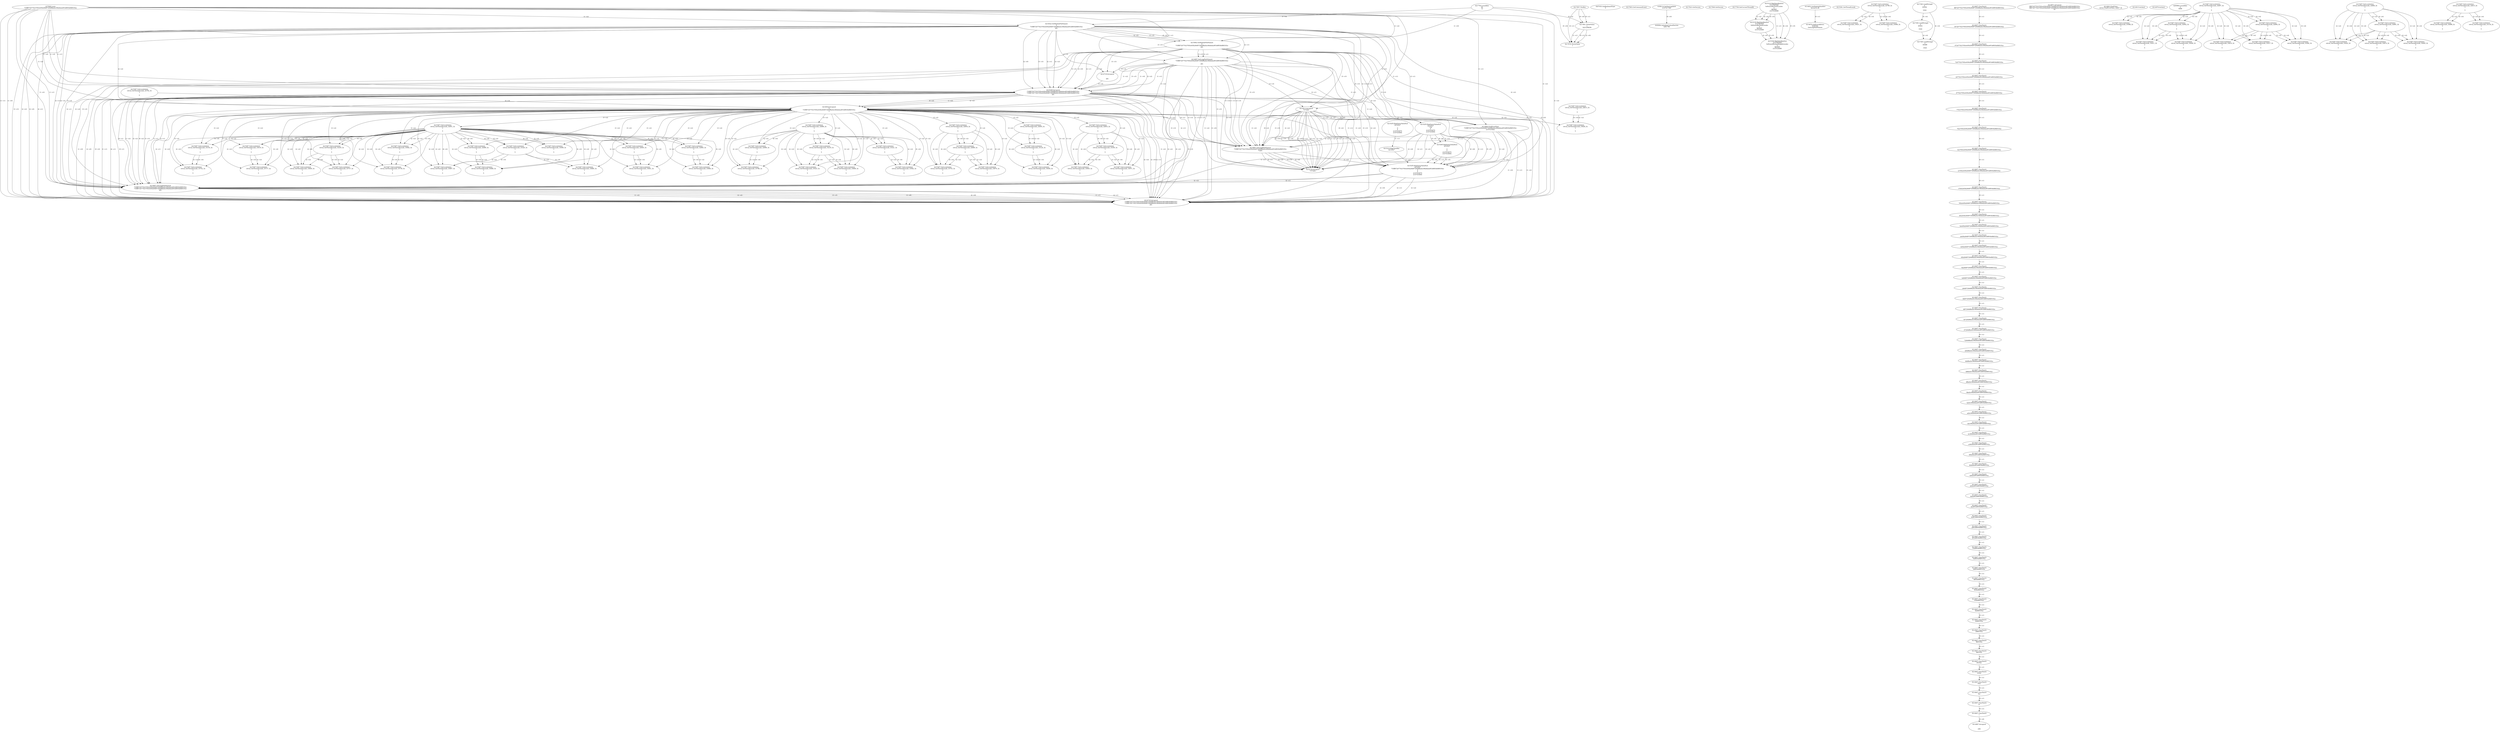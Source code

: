 // Global SCDG with merge call
digraph {
	0 [label="4275692.main
735ff072077023765e445b284f072946ffad2e36fa8aba9f1b8f93fef885352c"]
	1 [label="4217857.TlsAlloc
"]
	2 [label="4217763.LocalAlloc
64
12"]
	3 [label="4217841.TlsSetValue
1
3221258256"]
	1 -> 3 [label="(0-->1)"]
	2 -> 3 [label="(0-->2)"]
	1 -> 3 [label="(0-->0)"]
	4 [label="4217878.TlsGetValue
1"]
	1 -> 4 [label="(0-->1)"]
	3 -> 4 [label="(1-->1)"]
	3 -> 4 [label="(0-->1)"]
	2 -> 4 [label="(0-->0)"]
	3 -> 4 [label="(2-->0)"]
	5 [label="4207453.GetKeyboardType
0"]
	6 [label="4217603.GetCommandLineA
"]
	7 [label="4199114.GetStartupInfoA
2147417380"]
	8 [label="4217623.GetVersion
"]
	9 [label="4217640.GetVersion
"]
	10 [label="4217700.GetCurrentThreadId
"]
	11 [label="4214522.GetModuleFileNameA
0
735ff072077023765e445b284f072946ffad2e36fa8aba9f1b8f93fef885352c
261"]
	0 -> 11 [label="(1-->2)"]
	2 -> 11 [label="(1-->0)"]
	12 [label="4215092.GetModuleFileNameA
0
735ff072077023765e445b284f072946ffad2e36fa8aba9f1b8f93fef885352c
261"]
	0 -> 12 [label="(1-->2)"]
	11 -> 12 [label="(2-->2)"]
	11 -> 12 [label="(3-->3)"]
	2 -> 12 [label="(1-->0)"]
	11 -> 12 [label="(0-->0)"]
	13 [label="4215122.RegOpenKeyExA
2147483649
Software\Borland\Locales
0
983065
2147416080"]
	14 [label="4214653.GetModuleHandleA
kernel32.dll"]
	15 [label="4214670.GetProcAddress
6295592
GetLongPathNameA"]
	14 -> 15 [label="(0-->1)"]
	16 [label="4214697.GetLongPathNameA
735ff072077023765e445b284f072946ffad2e36fa8aba9f1b8f93fef885352c

261"]
	0 -> 16 [label="(1-->1)"]
	11 -> 16 [label="(2-->1)"]
	12 -> 16 [label="(2-->1)"]
	11 -> 16 [label="(3-->3)"]
	12 -> 16 [label="(3-->3)"]
	17 [label="4214718.lstrcpynA


261"]
	11 -> 17 [label="(3-->3)"]
	12 -> 17 [label="(3-->3)"]
	16 -> 17 [label="(3-->3)"]
	18 [label="4215255.RegQueryValueExA
4214527

0
0
2147416070
2147416064"]
	19 [label="4215319.RegCloseKey
4214527"]
	18 -> 19 [label="(1-->1)"]
	20 [label="4215348.lstrcpynA
735ff072077023765e445b284f072946ffad2e36fa8aba9f1b8f93fef885352c
735ff072077023765e445b284f072946ffad2e36fa8aba9f1b8f93fef885352c
261"]
	0 -> 20 [label="(1-->1)"]
	11 -> 20 [label="(2-->1)"]
	12 -> 20 [label="(2-->1)"]
	16 -> 20 [label="(1-->1)"]
	0 -> 20 [label="(1-->2)"]
	11 -> 20 [label="(2-->2)"]
	12 -> 20 [label="(2-->2)"]
	16 -> 20 [label="(1-->2)"]
	11 -> 20 [label="(3-->3)"]
	12 -> 20 [label="(3-->3)"]
	16 -> 20 [label="(3-->3)"]
	17 -> 20 [label="(3-->3)"]
	0 -> 20 [label="(1-->0)"]
	11 -> 20 [label="(2-->0)"]
	12 -> 20 [label="(2-->0)"]
	16 -> 20 [label="(1-->0)"]
	21 [label="4215361.GetThreadLocale
"]
	22 [label="4215367.GetLocaleInfoA
retval_GetThreadLocale_32789_32
3

5"]
	23 [label="4217261.LoadStringA
0
65502

1024"]
	24 [label="4215152.RegOpenKeyExA
2147483650
Software\Borland\Locales
0
983065
2147416080"]
	13 -> 24 [label="(2-->2)"]
	13 -> 24 [label="(4-->4)"]
	13 -> 24 [label="(5-->5)"]
	25 [label="4215182.RegOpenKeyExA
2147483649
Software\Borland\Delphi\Locales
0
983065
2147416080"]
	13 -> 25 [label="(1-->1)"]
	13 -> 25 [label="(4-->4)"]
	24 -> 25 [label="(4-->4)"]
	13 -> 25 [label="(5-->5)"]
	24 -> 25 [label="(5-->5)"]
	26 [label="4215367.GetLocaleInfoA
retval_GetThreadLocale_32792_32
3

5"]
	27 [label="4214818.lstrcpynA
73
735ff072077023765e445b284f072946ffad2e36fa8aba9f1b8f93fef885352c
3"]
	0 -> 27 [label="(1-->2)"]
	11 -> 27 [label="(2-->2)"]
	12 -> 27 [label="(2-->2)"]
	16 -> 27 [label="(1-->2)"]
	20 -> 27 [label="(1-->2)"]
	20 -> 27 [label="(2-->2)"]
	20 -> 27 [label="(0-->2)"]
	26 -> 27 [label="(2-->3)"]
	28 [label="4214607.CharNextA
ff072077023765e445b284f072946ffad2e36fa8aba9f1b8f93fef885352c"]
	29 [label="4214607.CharNextA
f072077023765e445b284f072946ffad2e36fa8aba9f1b8f93fef885352c"]
	28 -> 29 [label="(0-->1)"]
	30 [label="4214607.CharNextA
072077023765e445b284f072946ffad2e36fa8aba9f1b8f93fef885352c"]
	29 -> 30 [label="(0-->1)"]
	31 [label="4214607.CharNextA
72077023765e445b284f072946ffad2e36fa8aba9f1b8f93fef885352c"]
	30 -> 31 [label="(0-->1)"]
	32 [label="4214607.CharNextA
2077023765e445b284f072946ffad2e36fa8aba9f1b8f93fef885352c"]
	31 -> 32 [label="(0-->1)"]
	33 [label="4214607.CharNextA
077023765e445b284f072946ffad2e36fa8aba9f1b8f93fef885352c"]
	32 -> 33 [label="(0-->1)"]
	34 [label="4214607.CharNextA
77023765e445b284f072946ffad2e36fa8aba9f1b8f93fef885352c"]
	33 -> 34 [label="(0-->1)"]
	35 [label="4214607.CharNextA
7023765e445b284f072946ffad2e36fa8aba9f1b8f93fef885352c"]
	34 -> 35 [label="(0-->1)"]
	36 [label="4214607.CharNextA
023765e445b284f072946ffad2e36fa8aba9f1b8f93fef885352c"]
	35 -> 36 [label="(0-->1)"]
	37 [label="4214607.CharNextA
23765e445b284f072946ffad2e36fa8aba9f1b8f93fef885352c"]
	36 -> 37 [label="(0-->1)"]
	38 [label="4214607.CharNextA
3765e445b284f072946ffad2e36fa8aba9f1b8f93fef885352c"]
	37 -> 38 [label="(0-->1)"]
	39 [label="4214607.CharNextA
765e445b284f072946ffad2e36fa8aba9f1b8f93fef885352c"]
	38 -> 39 [label="(0-->1)"]
	40 [label="4214607.CharNextA
65e445b284f072946ffad2e36fa8aba9f1b8f93fef885352c"]
	39 -> 40 [label="(0-->1)"]
	41 [label="4214607.CharNextA
5e445b284f072946ffad2e36fa8aba9f1b8f93fef885352c"]
	40 -> 41 [label="(0-->1)"]
	42 [label="4214607.CharNextA
e445b284f072946ffad2e36fa8aba9f1b8f93fef885352c"]
	41 -> 42 [label="(0-->1)"]
	43 [label="4214607.CharNextA
445b284f072946ffad2e36fa8aba9f1b8f93fef885352c"]
	42 -> 43 [label="(0-->1)"]
	44 [label="4214607.CharNextA
45b284f072946ffad2e36fa8aba9f1b8f93fef885352c"]
	43 -> 44 [label="(0-->1)"]
	45 [label="4214607.CharNextA
5b284f072946ffad2e36fa8aba9f1b8f93fef885352c"]
	44 -> 45 [label="(0-->1)"]
	46 [label="4214607.CharNextA
b284f072946ffad2e36fa8aba9f1b8f93fef885352c"]
	45 -> 46 [label="(0-->1)"]
	47 [label="4214607.CharNextA
284f072946ffad2e36fa8aba9f1b8f93fef885352c"]
	46 -> 47 [label="(0-->1)"]
	48 [label="4214607.CharNextA
84f072946ffad2e36fa8aba9f1b8f93fef885352c"]
	47 -> 48 [label="(0-->1)"]
	49 [label="4214607.CharNextA
4f072946ffad2e36fa8aba9f1b8f93fef885352c"]
	48 -> 49 [label="(0-->1)"]
	50 [label="4214607.CharNextA
f072946ffad2e36fa8aba9f1b8f93fef885352c"]
	49 -> 50 [label="(0-->1)"]
	51 [label="4214607.CharNextA
072946ffad2e36fa8aba9f1b8f93fef885352c"]
	50 -> 51 [label="(0-->1)"]
	52 [label="4214607.CharNextA
72946ffad2e36fa8aba9f1b8f93fef885352c"]
	51 -> 52 [label="(0-->1)"]
	53 [label="4214607.CharNextA
2946ffad2e36fa8aba9f1b8f93fef885352c"]
	52 -> 53 [label="(0-->1)"]
	54 [label="4214607.CharNextA
946ffad2e36fa8aba9f1b8f93fef885352c"]
	53 -> 54 [label="(0-->1)"]
	55 [label="4214607.CharNextA
46ffad2e36fa8aba9f1b8f93fef885352c"]
	54 -> 55 [label="(0-->1)"]
	56 [label="4214607.CharNextA
6ffad2e36fa8aba9f1b8f93fef885352c"]
	55 -> 56 [label="(0-->1)"]
	57 [label="4214607.CharNextA
ffad2e36fa8aba9f1b8f93fef885352c"]
	56 -> 57 [label="(0-->1)"]
	58 [label="4214607.CharNextA
fad2e36fa8aba9f1b8f93fef885352c"]
	57 -> 58 [label="(0-->1)"]
	59 [label="4214607.CharNextA
ad2e36fa8aba9f1b8f93fef885352c"]
	58 -> 59 [label="(0-->1)"]
	60 [label="4214607.CharNextA
d2e36fa8aba9f1b8f93fef885352c"]
	59 -> 60 [label="(0-->1)"]
	61 [label="4214607.CharNextA
2e36fa8aba9f1b8f93fef885352c"]
	60 -> 61 [label="(0-->1)"]
	62 [label="4214607.CharNextA
e36fa8aba9f1b8f93fef885352c"]
	61 -> 62 [label="(0-->1)"]
	63 [label="4214607.CharNextA
36fa8aba9f1b8f93fef885352c"]
	62 -> 63 [label="(0-->1)"]
	64 [label="4214607.CharNextA
6fa8aba9f1b8f93fef885352c"]
	63 -> 64 [label="(0-->1)"]
	65 [label="4214607.CharNextA
fa8aba9f1b8f93fef885352c"]
	64 -> 65 [label="(0-->1)"]
	66 [label="4214607.CharNextA
a8aba9f1b8f93fef885352c"]
	65 -> 66 [label="(0-->1)"]
	67 [label="4214607.CharNextA
8aba9f1b8f93fef885352c"]
	66 -> 67 [label="(0-->1)"]
	68 [label="4214607.CharNextA
aba9f1b8f93fef885352c"]
	67 -> 68 [label="(0-->1)"]
	69 [label="4214607.CharNextA
ba9f1b8f93fef885352c"]
	68 -> 69 [label="(0-->1)"]
	70 [label="4214607.CharNextA
a9f1b8f93fef885352c"]
	69 -> 70 [label="(0-->1)"]
	71 [label="4214607.CharNextA
9f1b8f93fef885352c"]
	70 -> 71 [label="(0-->1)"]
	72 [label="4214607.CharNextA
f1b8f93fef885352c"]
	71 -> 72 [label="(0-->1)"]
	73 [label="4214607.CharNextA
1b8f93fef885352c"]
	72 -> 73 [label="(0-->1)"]
	74 [label="4214607.CharNextA
b8f93fef885352c"]
	73 -> 74 [label="(0-->1)"]
	75 [label="4214607.CharNextA
8f93fef885352c"]
	74 -> 75 [label="(0-->1)"]
	76 [label="4214607.CharNextA
f93fef885352c"]
	75 -> 76 [label="(0-->1)"]
	77 [label="4214607.CharNextA
93fef885352c"]
	76 -> 77 [label="(0-->1)"]
	78 [label="4214607.CharNextA
3fef885352c"]
	77 -> 78 [label="(0-->1)"]
	79 [label="4214607.CharNextA
fef885352c"]
	78 -> 79 [label="(0-->1)"]
	80 [label="4214607.CharNextA
ef885352c"]
	79 -> 80 [label="(0-->1)"]
	81 [label="4214607.CharNextA
f885352c"]
	80 -> 81 [label="(0-->1)"]
	82 [label="4214607.CharNextA
885352c"]
	81 -> 82 [label="(0-->1)"]
	83 [label="4214607.CharNextA
85352c"]
	82 -> 83 [label="(0-->1)"]
	84 [label="4214607.CharNextA
5352c"]
	83 -> 84 [label="(0-->1)"]
	85 [label="4214607.CharNextA
352c"]
	84 -> 85 [label="(0-->1)"]
	86 [label="4214607.CharNextA
52c"]
	85 -> 86 [label="(0-->1)"]
	87 [label="4214607.CharNextA
2c"]
	86 -> 87 [label="(0-->1)"]
	88 [label="4214607.CharNextA
c"]
	87 -> 88 [label="(0-->1)"]
	89 [label="4214871.lstrcpynA
5ff072077023765e445b284f072946ffad2e36fa8aba9f1b8f93fef885352c
5ff072077023765e445b284f072946ffad2e36fa8aba9f1b8f93fef885352c
63"]
	90 [label="4214890.FindFirstFileA
735ff072077023765e445b284f072946ffad2e36fa8aba9f1b8f93fef885352c
2147415442"]
	0 -> 90 [label="(1-->1)"]
	11 -> 90 [label="(2-->1)"]
	12 -> 90 [label="(2-->1)"]
	16 -> 90 [label="(1-->1)"]
	27 -> 90 [label="(2-->1)"]
	91 [label="4214903.FindClose
retval_FindFirstFileA_32827_32"]
	92 [label="4214915.lstrlenA
"]
	93 [label="4214967.lstrcpynA


258"]
	88 -> 93 [label="(0-->0)"]
	94 [label="4214979.lstrlenA
"]
	95 [label="4215013.lstrcpynA
73\
73\
261"]
	11 -> 95 [label="(3-->3)"]
	12 -> 95 [label="(3-->3)"]
	16 -> 95 [label="(3-->3)"]
	96 [label="4215255.RegQueryValueExA
4214527
73\
0
0
2147416070
2147416064"]
	95 -> 96 [label="(1-->2)"]
	95 -> 96 [label="(2-->2)"]
	95 -> 96 [label="(0-->2)"]
	97 [label="4215285.RegQueryValueExA
4214527

0
0
2147416070
2147416064"]
	96 -> 97 [label="(1-->1)"]
	96 -> 97 [label="(5-->5)"]
	96 -> 97 [label="(6-->6)"]
	98 [label="4215367.GetLocaleInfoA
retval_GetThreadLocale_32851_32
3

5"]
	27 -> 98 [label="(3-->2)"]
	99 [label="4215367.GetLocaleInfoA
retval_GetThreadLocale_32965_32
3

5"]
	27 -> 99 [label="(3-->2)"]
	98 -> 99 [label="(2-->2)"]
	98 -> 99 [label="(4-->4)"]
	100 [label="4217261.LoadStringA
0
65501

1024"]
	23 -> 100 [label="(4-->4)"]
	101 [label="4215367.GetLocaleInfoA
retval_GetThreadLocale_33666_32
3

5"]
	27 -> 101 [label="(3-->2)"]
	98 -> 101 [label="(2-->2)"]
	99 -> 101 [label="(2-->2)"]
	98 -> 101 [label="(4-->4)"]
	99 -> 101 [label="(4-->4)"]
	102 [label="4217261.LoadStringA
0
65499

1024"]
	23 -> 102 [label="(4-->4)"]
	100 -> 102 [label="(4-->4)"]
	103 [label="4200902.InitializeCriticalSection
4281796"]
	7 -> 103 [label="(0-->0)"]
	104 [label="4200963.LocalAlloc
0
4088"]
	105 [label="4215367.GetLocaleInfoA
retval_GetThreadLocale_32807_32
3

5"]
	106 [label="4215367.GetLocaleInfoA
retval_GetThreadLocale_33588_32
3

5"]
	105 -> 106 [label="(2-->2)"]
	105 -> 106 [label="(4-->4)"]
	107 [label="4215367.GetLocaleInfoA
retval_GetThreadLocale_33621_32
3

5"]
	22 -> 107 [label="(2-->2)"]
	22 -> 107 [label="(4-->4)"]
	108 [label="4214697.GetLongPathNameA
735ff072077023765e445b284f072946ffad2e36fa8aba9f1b8f93fef885352c
73\
261"]
	0 -> 108 [label="(1-->1)"]
	11 -> 108 [label="(2-->1)"]
	12 -> 108 [label="(2-->1)"]
	16 -> 108 [label="(1-->1)"]
	20 -> 108 [label="(1-->1)"]
	20 -> 108 [label="(2-->1)"]
	20 -> 108 [label="(0-->1)"]
	27 -> 108 [label="(2-->1)"]
	90 -> 108 [label="(1-->1)"]
	95 -> 108 [label="(1-->2)"]
	95 -> 108 [label="(2-->2)"]
	95 -> 108 [label="(0-->2)"]
	96 -> 108 [label="(2-->2)"]
	11 -> 108 [label="(3-->3)"]
	12 -> 108 [label="(3-->3)"]
	16 -> 108 [label="(3-->3)"]
	20 -> 108 [label="(3-->3)"]
	95 -> 108 [label="(3-->3)"]
	109 [label="4214718.lstrcpynA
73\
73\
261"]
	95 -> 109 [label="(1-->1)"]
	95 -> 109 [label="(2-->1)"]
	95 -> 109 [label="(0-->1)"]
	96 -> 109 [label="(2-->1)"]
	108 -> 109 [label="(2-->1)"]
	95 -> 109 [label="(1-->2)"]
	95 -> 109 [label="(2-->2)"]
	95 -> 109 [label="(0-->2)"]
	96 -> 109 [label="(2-->2)"]
	108 -> 109 [label="(2-->2)"]
	11 -> 109 [label="(3-->3)"]
	12 -> 109 [label="(3-->3)"]
	16 -> 109 [label="(3-->3)"]
	20 -> 109 [label="(3-->3)"]
	95 -> 109 [label="(3-->3)"]
	108 -> 109 [label="(3-->3)"]
	95 -> 109 [label="(1-->0)"]
	95 -> 109 [label="(2-->0)"]
	95 -> 109 [label="(0-->0)"]
	96 -> 109 [label="(2-->0)"]
	108 -> 109 [label="(2-->0)"]
	110 [label="4215367.GetLocaleInfoA
retval_GetThreadLocale_33099_32
3

5"]
	27 -> 110 [label="(3-->2)"]
	98 -> 110 [label="(2-->2)"]
	98 -> 110 [label="(4-->4)"]
	111 [label="4215367.GetLocaleInfoA
retval_GetThreadLocale_32808_32
3

5"]
	112 [label="4215367.GetLocaleInfoA
retval_GetThreadLocale_32881_32
3

5"]
	111 -> 112 [label="(2-->2)"]
	111 -> 112 [label="(4-->4)"]
	113 [label="4215367.GetLocaleInfoA
retval_GetThreadLocale_33422_32
3

5"]
	111 -> 113 [label="(2-->2)"]
	112 -> 113 [label="(2-->2)"]
	111 -> 113 [label="(4-->4)"]
	112 -> 113 [label="(4-->4)"]
	114 [label="4215367.GetLocaleInfoA
retval_GetThreadLocale_32902_32
3

5"]
	105 -> 114 [label="(2-->2)"]
	105 -> 114 [label="(4-->4)"]
	115 [label="4215367.GetLocaleInfoA
retval_GetThreadLocale_33411_32
3

5"]
	105 -> 115 [label="(2-->2)"]
	114 -> 115 [label="(2-->2)"]
	105 -> 115 [label="(4-->4)"]
	114 -> 115 [label="(4-->4)"]
	116 [label="4215367.GetLocaleInfoA
retval_GetThreadLocale_32989_32
3

5"]
	27 -> 116 [label="(3-->2)"]
	98 -> 116 [label="(2-->2)"]
	98 -> 116 [label="(4-->4)"]
	117 [label="4215367.GetLocaleInfoA
retval_GetThreadLocale_32866_32
3

5"]
	27 -> 117 [label="(3-->2)"]
	118 [label="4215367.GetLocaleInfoA
retval_GetThreadLocale_33219_32
3

5"]
	27 -> 118 [label="(3-->2)"]
	117 -> 118 [label="(2-->2)"]
	117 -> 118 [label="(4-->4)"]
	119 [label="4215367.GetLocaleInfoA
retval_GetThreadLocale_33523_32
3

5"]
	27 -> 119 [label="(3-->2)"]
	117 -> 119 [label="(2-->2)"]
	118 -> 119 [label="(2-->2)"]
	117 -> 119 [label="(4-->4)"]
	118 -> 119 [label="(4-->4)"]
	120 [label="4215255.RegQueryValueExA
4214527
735ff072077023765e445b284f072946ffad2e36fa8aba9f1b8f93fef885352c
0
0
2147416070
2147416064"]
	19 -> 120 [label="(1-->1)"]
	96 -> 120 [label="(1-->1)"]
	97 -> 120 [label="(1-->1)"]
	0 -> 120 [label="(1-->2)"]
	11 -> 120 [label="(2-->2)"]
	12 -> 120 [label="(2-->2)"]
	16 -> 120 [label="(1-->2)"]
	20 -> 120 [label="(1-->2)"]
	20 -> 120 [label="(2-->2)"]
	20 -> 120 [label="(0-->2)"]
	27 -> 120 [label="(2-->2)"]
	90 -> 120 [label="(1-->2)"]
	108 -> 120 [label="(1-->2)"]
	96 -> 120 [label="(5-->5)"]
	97 -> 120 [label="(5-->5)"]
	96 -> 120 [label="(6-->6)"]
	97 -> 120 [label="(6-->6)"]
	121 [label="4215367.GetLocaleInfoA
retval_GetThreadLocale_33321_32
3

5"]
	27 -> 121 [label="(3-->2)"]
	117 -> 121 [label="(2-->2)"]
	117 -> 121 [label="(4-->4)"]
	122 [label="4215367.GetLocaleInfoA
retval_GetThreadLocale_32815_32
3

5"]
	123 [label="4215367.GetLocaleInfoA
retval_GetThreadLocale_32888_32
3

5"]
	122 -> 123 [label="(2-->2)"]
	122 -> 123 [label="(4-->4)"]
	124 [label="4215367.GetLocaleInfoA
retval_GetThreadLocale_33562_32
3

5"]
	27 -> 124 [label="(3-->2)"]
	117 -> 124 [label="(2-->2)"]
	121 -> 124 [label="(2-->2)"]
	117 -> 124 [label="(4-->4)"]
	121 -> 124 [label="(4-->4)"]
	125 [label="4215367.GetLocaleInfoA
retval_GetThreadLocale_32894_32
3

5"]
	105 -> 125 [label="(2-->2)"]
	105 -> 125 [label="(4-->4)"]
	126 [label="4215367.GetLocaleInfoA
retval_GetThreadLocale_33614_32
3

5"]
	105 -> 126 [label="(2-->2)"]
	125 -> 126 [label="(2-->2)"]
	105 -> 126 [label="(4-->4)"]
	125 -> 126 [label="(4-->4)"]
	127 [label="4215367.GetLocaleInfoA
retval_GetThreadLocale_33606_32
3

5"]
	27 -> 127 [label="(3-->2)"]
	117 -> 127 [label="(2-->2)"]
	118 -> 127 [label="(2-->2)"]
	117 -> 127 [label="(4-->4)"]
	118 -> 127 [label="(4-->4)"]
	128 [label="4215367.GetLocaleInfoA
retval_GetThreadLocale_33645_32
3

5"]
	111 -> 128 [label="(2-->2)"]
	112 -> 128 [label="(2-->2)"]
	111 -> 128 [label="(4-->4)"]
	112 -> 128 [label="(4-->4)"]
	129 [label="4215367.GetLocaleInfoA
retval_GetThreadLocale_33668_32
3

5"]
	27 -> 129 [label="(3-->2)"]
	98 -> 129 [label="(2-->2)"]
	116 -> 129 [label="(2-->2)"]
	98 -> 129 [label="(4-->4)"]
	116 -> 129 [label="(4-->4)"]
	130 [label="4215367.GetLocaleInfoA
retval_GetThreadLocale_33517_32
3

5"]
	105 -> 130 [label="(2-->2)"]
	125 -> 130 [label="(2-->2)"]
	105 -> 130 [label="(4-->4)"]
	125 -> 130 [label="(4-->4)"]
	131 [label="4215367.GetLocaleInfoA
retval_GetThreadLocale_33066_32
3

5"]
	22 -> 131 [label="(2-->2)"]
	22 -> 131 [label="(4-->4)"]
	132 [label="4215367.GetLocaleInfoA
retval_GetThreadLocale_33255_32
3

5"]
	27 -> 132 [label="(3-->2)"]
	98 -> 132 [label="(2-->2)"]
	98 -> 132 [label="(4-->4)"]
	133 [label="4215367.GetLocaleInfoA
retval_GetThreadLocale_33737_32
3

5"]
	27 -> 133 [label="(3-->2)"]
	98 -> 133 [label="(2-->2)"]
	132 -> 133 [label="(2-->2)"]
	98 -> 133 [label="(4-->4)"]
	132 -> 133 [label="(4-->4)"]
	134 [label="4215367.GetLocaleInfoA
retval_GetThreadLocale_33082_32
3

5"]
	27 -> 134 [label="(3-->2)"]
	98 -> 134 [label="(2-->2)"]
	98 -> 134 [label="(4-->4)"]
	135 [label="4215367.GetLocaleInfoA
retval_GetThreadLocale_33739_32
3

5"]
	27 -> 135 [label="(3-->2)"]
	98 -> 135 [label="(2-->2)"]
	134 -> 135 [label="(2-->2)"]
	98 -> 135 [label="(4-->4)"]
	134 -> 135 [label="(4-->4)"]
	136 [label="4215367.GetLocaleInfoA
retval_GetThreadLocale_33019_32
3

5"]
	27 -> 136 [label="(3-->2)"]
	98 -> 136 [label="(2-->2)"]
	98 -> 136 [label="(4-->4)"]
	137 [label="4215367.GetLocaleInfoA
retval_GetThreadLocale_33717_32
3

5"]
	27 -> 137 [label="(3-->2)"]
	98 -> 137 [label="(2-->2)"]
	136 -> 137 [label="(2-->2)"]
	98 -> 137 [label="(4-->4)"]
	136 -> 137 [label="(4-->4)"]
	138 [label="4215367.GetLocaleInfoA
retval_GetThreadLocale_33154_32
3

5"]
	27 -> 138 [label="(3-->2)"]
	98 -> 138 [label="(2-->2)"]
	98 -> 138 [label="(4-->4)"]
	139 [label="4215367.GetLocaleInfoA
retval_GetThreadLocale_33752_32
3

5"]
	27 -> 139 [label="(3-->2)"]
	98 -> 139 [label="(2-->2)"]
	138 -> 139 [label="(2-->2)"]
	98 -> 139 [label="(4-->4)"]
	138 -> 139 [label="(4-->4)"]
	140 [label="4215367.GetLocaleInfoA
retval_GetThreadLocale_32854_32
3

5"]
	27 -> 140 [label="(3-->2)"]
	141 [label="4215367.GetLocaleInfoA
retval_GetThreadLocale_32969_32
3

5"]
	27 -> 141 [label="(3-->2)"]
	140 -> 141 [label="(2-->2)"]
	140 -> 141 [label="(4-->4)"]
	142 [label="4215367.GetLocaleInfoA
retval_GetThreadLocale_33753_32
3

5"]
	27 -> 142 [label="(3-->2)"]
	140 -> 142 [label="(2-->2)"]
	141 -> 142 [label="(2-->2)"]
	140 -> 142 [label="(4-->4)"]
	141 -> 142 [label="(4-->4)"]
	143 [label="4215367.GetLocaleInfoA
retval_GetThreadLocale_32845_32
3

5"]
	27 -> 143 [label="(3-->2)"]
	144 [label="4214697.GetLongPathNameA
735ff072077023765e445b284f072946ffad2e36fa8aba9f1b8f93fef885352c
735ff072077023765e445b284f072946ffad2e36fa8aba9f1b8f93fef885352c
261"]
	0 -> 144 [label="(1-->1)"]
	11 -> 144 [label="(2-->1)"]
	12 -> 144 [label="(2-->1)"]
	16 -> 144 [label="(1-->1)"]
	20 -> 144 [label="(1-->1)"]
	20 -> 144 [label="(2-->1)"]
	20 -> 144 [label="(0-->1)"]
	27 -> 144 [label="(2-->1)"]
	90 -> 144 [label="(1-->1)"]
	120 -> 144 [label="(2-->1)"]
	0 -> 144 [label="(1-->2)"]
	11 -> 144 [label="(2-->2)"]
	12 -> 144 [label="(2-->2)"]
	16 -> 144 [label="(1-->2)"]
	20 -> 144 [label="(1-->2)"]
	20 -> 144 [label="(2-->2)"]
	20 -> 144 [label="(0-->2)"]
	27 -> 144 [label="(2-->2)"]
	90 -> 144 [label="(1-->2)"]
	120 -> 144 [label="(2-->2)"]
	11 -> 144 [label="(3-->3)"]
	12 -> 144 [label="(3-->3)"]
	16 -> 144 [label="(3-->3)"]
	20 -> 144 [label="(3-->3)"]
	145 [label="4214718.lstrcpynA
735ff072077023765e445b284f072946ffad2e36fa8aba9f1b8f93fef885352c
735ff072077023765e445b284f072946ffad2e36fa8aba9f1b8f93fef885352c
261"]
	0 -> 145 [label="(1-->1)"]
	11 -> 145 [label="(2-->1)"]
	12 -> 145 [label="(2-->1)"]
	16 -> 145 [label="(1-->1)"]
	20 -> 145 [label="(1-->1)"]
	20 -> 145 [label="(2-->1)"]
	20 -> 145 [label="(0-->1)"]
	27 -> 145 [label="(2-->1)"]
	90 -> 145 [label="(1-->1)"]
	120 -> 145 [label="(2-->1)"]
	144 -> 145 [label="(1-->1)"]
	144 -> 145 [label="(2-->1)"]
	0 -> 145 [label="(1-->2)"]
	11 -> 145 [label="(2-->2)"]
	12 -> 145 [label="(2-->2)"]
	16 -> 145 [label="(1-->2)"]
	20 -> 145 [label="(1-->2)"]
	20 -> 145 [label="(2-->2)"]
	20 -> 145 [label="(0-->2)"]
	27 -> 145 [label="(2-->2)"]
	90 -> 145 [label="(1-->2)"]
	120 -> 145 [label="(2-->2)"]
	144 -> 145 [label="(1-->2)"]
	144 -> 145 [label="(2-->2)"]
	11 -> 145 [label="(3-->3)"]
	12 -> 145 [label="(3-->3)"]
	16 -> 145 [label="(3-->3)"]
	20 -> 145 [label="(3-->3)"]
	144 -> 145 [label="(3-->3)"]
	0 -> 145 [label="(1-->0)"]
	11 -> 145 [label="(2-->0)"]
	12 -> 145 [label="(2-->0)"]
	16 -> 145 [label="(1-->0)"]
	20 -> 145 [label="(1-->0)"]
	20 -> 145 [label="(2-->0)"]
	20 -> 145 [label="(0-->0)"]
	27 -> 145 [label="(2-->0)"]
	90 -> 145 [label="(1-->0)"]
	120 -> 145 [label="(2-->0)"]
	144 -> 145 [label="(1-->0)"]
	144 -> 145 [label="(2-->0)"]
	146 [label="4215367.GetLocaleInfoA
retval_GetThreadLocale_33124_32
3

5"]
	27 -> 146 [label="(3-->2)"]
	143 -> 146 [label="(2-->2)"]
	143 -> 146 [label="(4-->4)"]
	147 [label="4215367.GetLocaleInfoA
retval_GetThreadLocale_33649_32
3

5"]
	27 -> 147 [label="(3-->2)"]
	143 -> 147 [label="(2-->2)"]
	146 -> 147 [label="(2-->2)"]
	143 -> 147 [label="(4-->4)"]
	146 -> 147 [label="(4-->4)"]
	148 [label="4215367.GetLocaleInfoA
retval_GetThreadLocale_33582_32
3

5"]
	105 -> 148 [label="(2-->2)"]
	125 -> 148 [label="(2-->2)"]
	105 -> 148 [label="(4-->4)"]
	125 -> 148 [label="(4-->4)"]
	149 [label="4215367.GetLocaleInfoA
retval_GetThreadLocale_33840_32
3

5"]
	27 -> 149 [label="(3-->2)"]
	98 -> 149 [label="(2-->2)"]
	132 -> 149 [label="(2-->2)"]
	98 -> 149 [label="(4-->4)"]
	132 -> 149 [label="(4-->4)"]
	150 [label="4215367.GetLocaleInfoA
retval_GetThreadLocale_32945_32
3

5"]
	27 -> 150 [label="(3-->2)"]
	98 -> 150 [label="(2-->2)"]
	98 -> 150 [label="(4-->4)"]
	151 [label="4215367.GetLocaleInfoA
retval_GetThreadLocale_33841_32
3

5"]
	27 -> 151 [label="(3-->2)"]
	98 -> 151 [label="(2-->2)"]
	150 -> 151 [label="(2-->2)"]
	98 -> 151 [label="(4-->4)"]
	150 -> 151 [label="(4-->4)"]
	152 [label="4215367.GetLocaleInfoA
retval_GetThreadLocale_33134_32
3

5"]
	122 -> 152 [label="(2-->2)"]
	122 -> 152 [label="(4-->4)"]
	153 [label="4215367.GetLocaleInfoA
retval_GetThreadLocale_33320_32
3

5"]
	27 -> 153 [label="(3-->2)"]
	98 -> 153 [label="(2-->2)"]
	98 -> 153 [label="(4-->4)"]
	154 [label="4215367.GetLocaleInfoA
retval_GetThreadLocale_33860_32
3

5"]
	27 -> 154 [label="(3-->2)"]
	98 -> 154 [label="(2-->2)"]
	153 -> 154 [label="(2-->2)"]
	98 -> 154 [label="(4-->4)"]
	153 -> 154 [label="(4-->4)"]
	155 [label="4215367.GetLocaleInfoA
retval_GetThreadLocale_33874_32
3

5"]
	111 -> 155 [label="(2-->2)"]
	112 -> 155 [label="(2-->2)"]
	111 -> 155 [label="(4-->4)"]
	112 -> 155 [label="(4-->4)"]
	156 [label="4215367.GetLocaleInfoA
retval_GetThreadLocale_33907_32
3

5"]
	27 -> 156 [label="(3-->2)"]
	98 -> 156 [label="(2-->2)"]
	153 -> 156 [label="(2-->2)"]
	98 -> 156 [label="(4-->4)"]
	153 -> 156 [label="(4-->4)"]
	157 [label="4215367.GetLocaleInfoA
retval_GetThreadLocale_33926_32
3

5"]
	105 -> 157 [label="(2-->2)"]
	114 -> 157 [label="(2-->2)"]
	105 -> 157 [label="(4-->4)"]
	114 -> 157 [label="(4-->4)"]
	158 [label="4215367.GetLocaleInfoA
retval_GetThreadLocale_32853_32
3

5"]
	27 -> 158 [label="(3-->2)"]
	159 [label="4215367.GetLocaleInfoA
retval_GetThreadLocale_33350_32
3

5"]
	27 -> 159 [label="(3-->2)"]
	158 -> 159 [label="(2-->2)"]
	158 -> 159 [label="(4-->4)"]
	160 [label="4215367.GetLocaleInfoA
retval_GetThreadLocale_33945_32
3

5"]
	27 -> 160 [label="(3-->2)"]
	158 -> 160 [label="(2-->2)"]
	159 -> 160 [label="(2-->2)"]
	158 -> 160 [label="(4-->4)"]
	159 -> 160 [label="(4-->4)"]
	161 [label="4215367.GetLocaleInfoA
retval_GetThreadLocale_32996_32
3

5"]
	27 -> 161 [label="(3-->2)"]
	117 -> 161 [label="(2-->2)"]
	117 -> 161 [label="(4-->4)"]
	162 [label="4215367.GetLocaleInfoA
retval_GetThreadLocale_33786_32
3

5"]
	27 -> 162 [label="(3-->2)"]
	117 -> 162 [label="(2-->2)"]
	161 -> 162 [label="(2-->2)"]
	117 -> 162 [label="(4-->4)"]
	161 -> 162 [label="(4-->4)"]
	163 [label="4215367.GetLocaleInfoA
retval_GetThreadLocale_33971_32
3

5"]
	27 -> 163 [label="(3-->2)"]
	158 -> 163 [label="(2-->2)"]
	159 -> 163 [label="(2-->2)"]
	158 -> 163 [label="(4-->4)"]
	159 -> 163 [label="(4-->4)"]
	164 [label="4215367.GetLocaleInfoA
retval_GetThreadLocale_33974_32
3

5"]
	27 -> 164 [label="(3-->2)"]
	140 -> 164 [label="(2-->2)"]
	141 -> 164 [label="(2-->2)"]
	140 -> 164 [label="(4-->4)"]
	141 -> 164 [label="(4-->4)"]
	165 [label="4215367.GetLocaleInfoA
retval_GetThreadLocale_32813_32
3

5"]
	166 [label="4215367.GetLocaleInfoA
retval_GetThreadLocale_33626_32
3

5"]
	27 -> 166 [label="(3-->2)"]
	165 -> 166 [label="(2-->2)"]
	165 -> 166 [label="(4-->4)"]
}
